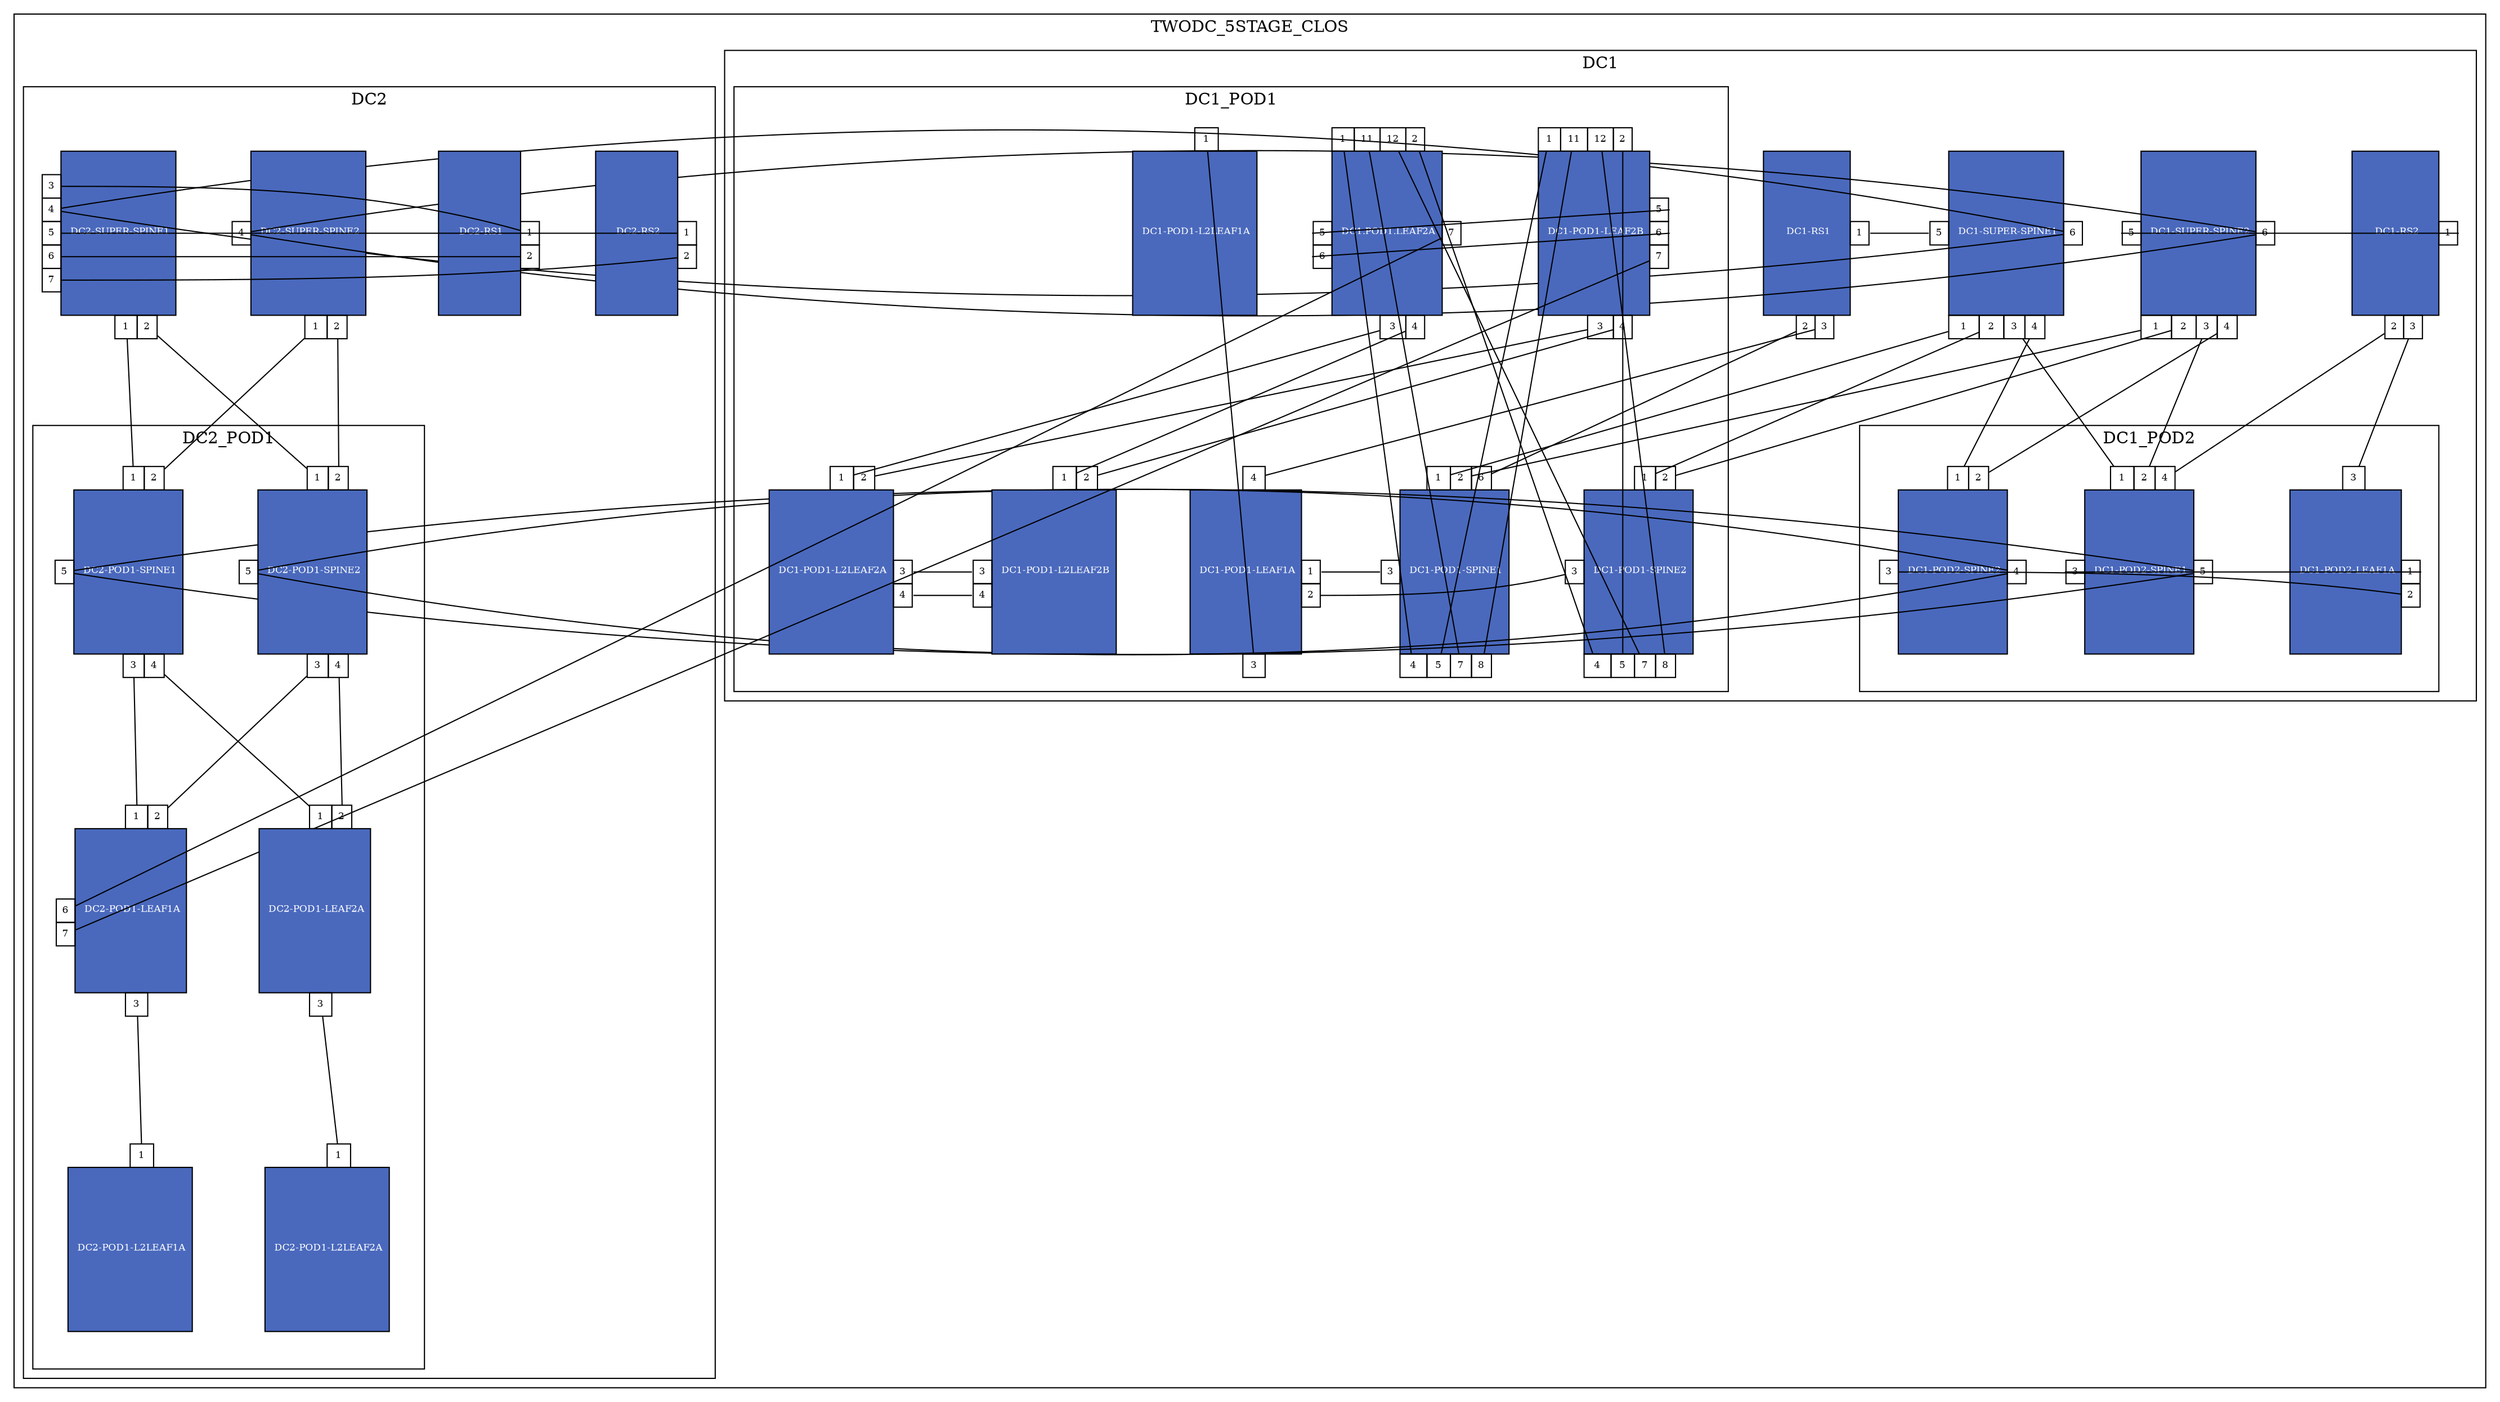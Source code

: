 graph parent {
	graph [splines=false]
	node [fontsize=" 8pt" shape=plaintext]
	edge [center=true concentrate=true fontname=arial fontsize=6 labelfloat=false minlen=2]
	rank=same
	ranksep=0.7
	subgraph cluster_child_TWODC_5STAGE_CLOS {
		label=TWODC_5STAGE_CLOS
		labelloc=t
		ranksep=0.7
		subgraph cluster_child_DC1 {
			label=DC1
			labelloc=t
			{
				rank=same
				"DC1-RS1" [label=<<TABLE BORDER="0" CELLBORDER="1" CELLSPACING="0" CELLPADDING="4"> <TR> <TD HEIGHT="20" WIDTH="14" BORDER="0" ></TD> <TD HEIGHT="20" WIDTH="14" BORDER="0" ></TD> <TD HEIGHT="20" WIDTH="14" BORDER="0" ></TD> <TD HEIGHT="20" WIDTH="14" BORDER="0" ></TD> <TD HEIGHT="20" WIDTH="14" BORDER="0" ></TD> <TD HEIGHT="20" WIDTH="14" BORDER="0" ></TD> <TD HEIGHT="20" WIDTH="14" BORDER="0" ></TD> </TR> <TR><TD HEIGHT="20" WIDTH="14"  BORDER="0" ></TD><TD BGCOLOR="#4a69bd" COLSPAN="5" ROWSPAN="7"> <FONT COLOR="#ffffff">DC1-RS1</FONT></TD><TD HEIGHT="20" WIDTH="14"  BORDER="0" > </TD></TR> <TR><TD HEIGHT="20" WIDTH="14" BORDER="0" ></TD> <TD HEIGHT="20" WIDTH="14" BORDER="0" ></TD></TR> <TR><TD HEIGHT="20" WIDTH="14" BORDER="0" ></TD> <TD HEIGHT="20" WIDTH="14" BORDER="0" ></TD></TR> <TR><TD HEIGHT="20" WIDTH="14" BORDER="0" ></TD> <TD HEIGHT="20" WIDTH="14" PORT="1">1</TD></TR> <TR><TD HEIGHT="20" WIDTH="14" BORDER="0" ></TD> <TD HEIGHT="20" WIDTH="14" BORDER="0" ></TD></TR> <TR><TD HEIGHT="20" WIDTH="14" BORDER="0" ></TD> <TD HEIGHT="20" WIDTH="14" BORDER="0" ></TD></TR> <TR><TD HEIGHT="20" WIDTH="14"  BORDER="0"></TD><TD HEIGHT="20" WIDTH="14" BORDER="0"></TD></TR> <TR> <TD HEIGHT="20" WIDTH="14" BORDER="0" ></TD> <TD HEIGHT="20" WIDTH="14" BORDER="0" ></TD> <TD HEIGHT="20" WIDTH="14" BORDER="0" ></TD> <TD HEIGHT="20" WIDTH="14" PORT="2">2</TD> <TD HEIGHT="20" WIDTH="14" PORT="3">3</TD> <TD HEIGHT="20" WIDTH="14" BORDER="0" ></TD> <TD HEIGHT="20" WIDTH="14" BORDER="0" ></TD> </TR> </TABLE>>]
				"DC1-RS2" [label=<<TABLE BORDER="0" CELLBORDER="1" CELLSPACING="0" CELLPADDING="4"> <TR> <TD HEIGHT="20" WIDTH="14" BORDER="0" ></TD> <TD HEIGHT="20" WIDTH="14" BORDER="0" ></TD> <TD HEIGHT="20" WIDTH="14" BORDER="0" ></TD> <TD HEIGHT="20" WIDTH="14" BORDER="0" ></TD> <TD HEIGHT="20" WIDTH="14" BORDER="0" ></TD> <TD HEIGHT="20" WIDTH="14" BORDER="0" ></TD> <TD HEIGHT="20" WIDTH="14" BORDER="0" ></TD> </TR> <TR><TD HEIGHT="20" WIDTH="14"  BORDER="0" ></TD><TD BGCOLOR="#4a69bd" COLSPAN="5" ROWSPAN="7"> <FONT COLOR="#ffffff">DC1-RS2</FONT></TD><TD HEIGHT="20" WIDTH="14"  BORDER="0" > </TD></TR> <TR><TD HEIGHT="20" WIDTH="14" BORDER="0" ></TD> <TD HEIGHT="20" WIDTH="14" BORDER="0" ></TD></TR> <TR><TD HEIGHT="20" WIDTH="14" BORDER="0" ></TD> <TD HEIGHT="20" WIDTH="14" BORDER="0" ></TD></TR> <TR><TD HEIGHT="20" WIDTH="14" BORDER="0" ></TD> <TD HEIGHT="20" WIDTH="14" PORT="1">1</TD></TR> <TR><TD HEIGHT="20" WIDTH="14" BORDER="0" ></TD> <TD HEIGHT="20" WIDTH="14" BORDER="0" ></TD></TR> <TR><TD HEIGHT="20" WIDTH="14" BORDER="0" ></TD> <TD HEIGHT="20" WIDTH="14" BORDER="0" ></TD></TR> <TR><TD HEIGHT="20" WIDTH="14"  BORDER="0"></TD><TD HEIGHT="20" WIDTH="14" BORDER="0"></TD></TR> <TR> <TD HEIGHT="20" WIDTH="14" BORDER="0" ></TD> <TD HEIGHT="20" WIDTH="14" BORDER="0" ></TD> <TD HEIGHT="20" WIDTH="14" BORDER="0" ></TD> <TD HEIGHT="20" WIDTH="14" PORT="2">2</TD> <TD HEIGHT="20" WIDTH="14" PORT="3">3</TD> <TD HEIGHT="20" WIDTH="14" BORDER="0" ></TD> <TD HEIGHT="20" WIDTH="14" BORDER="0" ></TD> </TR> </TABLE>>]
				"DC1-SUPER-SPINE1" [label=<<TABLE BORDER="0" CELLBORDER="1" CELLSPACING="0" CELLPADDING="4"> <TR> <TD HEIGHT="20" WIDTH="14" BORDER="0" ></TD> <TD HEIGHT="20" WIDTH="14" BORDER="0" ></TD> <TD HEIGHT="20" WIDTH="14" BORDER="0" ></TD> <TD HEIGHT="20" WIDTH="14" BORDER="0" ></TD> <TD HEIGHT="20" WIDTH="14" BORDER="0" ></TD> <TD HEIGHT="20" WIDTH="14" BORDER="0" ></TD> <TD HEIGHT="20" WIDTH="14" BORDER="0" ></TD> </TR> <TR><TD HEIGHT="20" WIDTH="14"  BORDER="0" ></TD><TD BGCOLOR="#4a69bd" COLSPAN="5" ROWSPAN="7"> <FONT COLOR="#ffffff">DC1-SUPER-SPINE1</FONT></TD><TD HEIGHT="20" WIDTH="14"  BORDER="0" > </TD></TR> <TR><TD HEIGHT="20" WIDTH="14" BORDER="0" ></TD> <TD HEIGHT="20" WIDTH="14" BORDER="0" ></TD></TR> <TR><TD HEIGHT="20" WIDTH="14" BORDER="0" ></TD> <TD HEIGHT="20" WIDTH="14" BORDER="0" ></TD></TR> <TR><TD HEIGHT="20" WIDTH="14" PORT="5">5</TD> <TD HEIGHT="20" WIDTH="14" PORT="6">6</TD></TR> <TR><TD HEIGHT="20" WIDTH="14" BORDER="0" ></TD> <TD HEIGHT="20" WIDTH="14" BORDER="0" ></TD></TR> <TR><TD HEIGHT="20" WIDTH="14" BORDER="0" ></TD> <TD HEIGHT="20" WIDTH="14" BORDER="0" ></TD></TR> <TR><TD HEIGHT="20" WIDTH="14"  BORDER="0"></TD><TD HEIGHT="20" WIDTH="14" BORDER="0"></TD></TR> <TR> <TD HEIGHT="20" WIDTH="14" BORDER="0" ></TD> <TD HEIGHT="20" WIDTH="14" PORT="1">1</TD> <TD HEIGHT="20" WIDTH="14" PORT="2">2</TD> <TD HEIGHT="20" WIDTH="14" PORT="3">3</TD> <TD HEIGHT="20" WIDTH="14" PORT="4">4</TD> <TD HEIGHT="20" WIDTH="14" BORDER="0" ></TD> <TD HEIGHT="20" WIDTH="14" BORDER="0" ></TD> </TR> </TABLE>>]
				"DC1-SUPER-SPINE2" [label=<<TABLE BORDER="0" CELLBORDER="1" CELLSPACING="0" CELLPADDING="4"> <TR> <TD HEIGHT="20" WIDTH="14" BORDER="0" ></TD> <TD HEIGHT="20" WIDTH="14" BORDER="0" ></TD> <TD HEIGHT="20" WIDTH="14" BORDER="0" ></TD> <TD HEIGHT="20" WIDTH="14" BORDER="0" ></TD> <TD HEIGHT="20" WIDTH="14" BORDER="0" ></TD> <TD HEIGHT="20" WIDTH="14" BORDER="0" ></TD> <TD HEIGHT="20" WIDTH="14" BORDER="0" ></TD> </TR> <TR><TD HEIGHT="20" WIDTH="14"  BORDER="0" ></TD><TD BGCOLOR="#4a69bd" COLSPAN="5" ROWSPAN="7"> <FONT COLOR="#ffffff">DC1-SUPER-SPINE2</FONT></TD><TD HEIGHT="20" WIDTH="14"  BORDER="0" > </TD></TR> <TR><TD HEIGHT="20" WIDTH="14" BORDER="0" ></TD> <TD HEIGHT="20" WIDTH="14" BORDER="0" ></TD></TR> <TR><TD HEIGHT="20" WIDTH="14" BORDER="0" ></TD> <TD HEIGHT="20" WIDTH="14" BORDER="0" ></TD></TR> <TR><TD HEIGHT="20" WIDTH="14" PORT="5">5</TD> <TD HEIGHT="20" WIDTH="14" PORT="6">6</TD></TR> <TR><TD HEIGHT="20" WIDTH="14" BORDER="0" ></TD> <TD HEIGHT="20" WIDTH="14" BORDER="0" ></TD></TR> <TR><TD HEIGHT="20" WIDTH="14" BORDER="0" ></TD> <TD HEIGHT="20" WIDTH="14" BORDER="0" ></TD></TR> <TR><TD HEIGHT="20" WIDTH="14"  BORDER="0"></TD><TD HEIGHT="20" WIDTH="14" BORDER="0"></TD></TR> <TR> <TD HEIGHT="20" WIDTH="14" BORDER="0" ></TD> <TD HEIGHT="20" WIDTH="14" PORT="1">1</TD> <TD HEIGHT="20" WIDTH="14" PORT="2">2</TD> <TD HEIGHT="20" WIDTH="14" PORT="3">3</TD> <TD HEIGHT="20" WIDTH="14" PORT="4">4</TD> <TD HEIGHT="20" WIDTH="14" BORDER="0" ></TD> <TD HEIGHT="20" WIDTH="14" BORDER="0" ></TD> </TR> </TABLE>>]
			}
			ranksep=0.7
			subgraph cluster_child_DC1_POD2 {
				label=DC1_POD2
				labelloc=t
				{
					rank=same
					"DC1-POD2-LEAF1A" [label=<<TABLE BORDER="0" CELLBORDER="1" CELLSPACING="0" CELLPADDING="4"> <TR> <TD HEIGHT="20" WIDTH="14" BORDER="0" ></TD> <TD HEIGHT="20" WIDTH="14" BORDER="0" ></TD> <TD HEIGHT="20" WIDTH="14" BORDER="0" ></TD> <TD HEIGHT="20" WIDTH="14" PORT="3">3</TD> <TD HEIGHT="20" WIDTH="14" BORDER="0" ></TD> <TD HEIGHT="20" WIDTH="14" BORDER="0" ></TD> <TD HEIGHT="20" WIDTH="14" BORDER="0" ></TD> </TR> <TR><TD HEIGHT="20" WIDTH="14"  BORDER="0" ></TD><TD BGCOLOR="#4a69bd" COLSPAN="5" ROWSPAN="7"> <FONT COLOR="#ffffff">DC1-POD2-LEAF1A</FONT></TD><TD HEIGHT="20" WIDTH="14"  BORDER="0" > </TD></TR> <TR><TD HEIGHT="20" WIDTH="14" BORDER="0" ></TD> <TD HEIGHT="20" WIDTH="14" BORDER="0" ></TD></TR> <TR><TD HEIGHT="20" WIDTH="14" BORDER="0" ></TD> <TD HEIGHT="20" WIDTH="14" BORDER="0" ></TD></TR> <TR><TD HEIGHT="20" WIDTH="14" BORDER="0" ></TD> <TD HEIGHT="20" WIDTH="14" PORT="1">1</TD></TR> <TR><TD HEIGHT="20" WIDTH="14" BORDER="0" ></TD> <TD HEIGHT="20" WIDTH="14" PORT="2">2</TD></TR> <TR><TD HEIGHT="20" WIDTH="14" BORDER="0" ></TD> <TD HEIGHT="20" WIDTH="14" BORDER="0" ></TD></TR> <TR><TD HEIGHT="20" WIDTH="14"  BORDER="0"></TD><TD HEIGHT="20" WIDTH="14" BORDER="0"></TD></TR> <TR> <TD HEIGHT="20" WIDTH="14" BORDER="0" ></TD> <TD HEIGHT="20" WIDTH="14" BORDER="0" ></TD> <TD HEIGHT="20" WIDTH="14" BORDER="0" ></TD> <TD HEIGHT="20" WIDTH="14" BORDER="0" ></TD> <TD HEIGHT="20" WIDTH="14" BORDER="0" ></TD> <TD HEIGHT="20" WIDTH="14" BORDER="0" ></TD> <TD HEIGHT="20" WIDTH="14" BORDER="0" ></TD> </TR> </TABLE>>]
					"DC1-POD2-SPINE1" [label=<<TABLE BORDER="0" CELLBORDER="1" CELLSPACING="0" CELLPADDING="4"> <TR> <TD HEIGHT="20" WIDTH="14" BORDER="0" ></TD> <TD HEIGHT="20" WIDTH="14" BORDER="0" ></TD> <TD HEIGHT="20" WIDTH="14" PORT="1">1</TD> <TD HEIGHT="20" WIDTH="14" PORT="2">2</TD> <TD HEIGHT="20" WIDTH="14" PORT="4">4</TD> <TD HEIGHT="20" WIDTH="14" BORDER="0" ></TD> <TD HEIGHT="20" WIDTH="14" BORDER="0" ></TD> </TR> <TR><TD HEIGHT="20" WIDTH="14"  BORDER="0" ></TD><TD BGCOLOR="#4a69bd" COLSPAN="5" ROWSPAN="7"> <FONT COLOR="#ffffff">DC1-POD2-SPINE1</FONT></TD><TD HEIGHT="20" WIDTH="14"  BORDER="0" > </TD></TR> <TR><TD HEIGHT="20" WIDTH="14" BORDER="0" ></TD> <TD HEIGHT="20" WIDTH="14" BORDER="0" ></TD></TR> <TR><TD HEIGHT="20" WIDTH="14" BORDER="0" ></TD> <TD HEIGHT="20" WIDTH="14" BORDER="0" ></TD></TR> <TR><TD HEIGHT="20" WIDTH="14" PORT="3">3</TD> <TD HEIGHT="20" WIDTH="14" PORT="5">5</TD></TR> <TR><TD HEIGHT="20" WIDTH="14" BORDER="0" ></TD> <TD HEIGHT="20" WIDTH="14" BORDER="0" ></TD></TR> <TR><TD HEIGHT="20" WIDTH="14" BORDER="0" ></TD> <TD HEIGHT="20" WIDTH="14" BORDER="0" ></TD></TR> <TR><TD HEIGHT="20" WIDTH="14"  BORDER="0"></TD><TD HEIGHT="20" WIDTH="14" BORDER="0"></TD></TR> <TR> <TD HEIGHT="20" WIDTH="14" BORDER="0" ></TD> <TD HEIGHT="20" WIDTH="14" BORDER="0" ></TD> <TD HEIGHT="20" WIDTH="14" BORDER="0" ></TD> <TD HEIGHT="20" WIDTH="14" BORDER="0" ></TD> <TD HEIGHT="20" WIDTH="14" BORDER="0" ></TD> <TD HEIGHT="20" WIDTH="14" BORDER="0" ></TD> <TD HEIGHT="20" WIDTH="14" BORDER="0" ></TD> </TR> </TABLE>>]
					"DC1-POD2-SPINE2" [label=<<TABLE BORDER="0" CELLBORDER="1" CELLSPACING="0" CELLPADDING="4"> <TR> <TD HEIGHT="20" WIDTH="14" BORDER="0" ></TD> <TD HEIGHT="20" WIDTH="14" BORDER="0" ></TD> <TD HEIGHT="20" WIDTH="14" BORDER="0" ></TD> <TD HEIGHT="20" WIDTH="14" PORT="1">1</TD> <TD HEIGHT="20" WIDTH="14" PORT="2">2</TD> <TD HEIGHT="20" WIDTH="14" BORDER="0" ></TD> <TD HEIGHT="20" WIDTH="14" BORDER="0" ></TD> </TR> <TR><TD HEIGHT="20" WIDTH="14"  BORDER="0" ></TD><TD BGCOLOR="#4a69bd" COLSPAN="5" ROWSPAN="7"> <FONT COLOR="#ffffff">DC1-POD2-SPINE2</FONT></TD><TD HEIGHT="20" WIDTH="14"  BORDER="0" > </TD></TR> <TR><TD HEIGHT="20" WIDTH="14" BORDER="0" ></TD> <TD HEIGHT="20" WIDTH="14" BORDER="0" ></TD></TR> <TR><TD HEIGHT="20" WIDTH="14" BORDER="0" ></TD> <TD HEIGHT="20" WIDTH="14" BORDER="0" ></TD></TR> <TR><TD HEIGHT="20" WIDTH="14" PORT="3">3</TD> <TD HEIGHT="20" WIDTH="14" PORT="4">4</TD></TR> <TR><TD HEIGHT="20" WIDTH="14" BORDER="0" ></TD> <TD HEIGHT="20" WIDTH="14" BORDER="0" ></TD></TR> <TR><TD HEIGHT="20" WIDTH="14" BORDER="0" ></TD> <TD HEIGHT="20" WIDTH="14" BORDER="0" ></TD></TR> <TR><TD HEIGHT="20" WIDTH="14"  BORDER="0"></TD><TD HEIGHT="20" WIDTH="14" BORDER="0"></TD></TR> <TR> <TD HEIGHT="20" WIDTH="14" BORDER="0" ></TD> <TD HEIGHT="20" WIDTH="14" BORDER="0" ></TD> <TD HEIGHT="20" WIDTH="14" BORDER="0" ></TD> <TD HEIGHT="20" WIDTH="14" BORDER="0" ></TD> <TD HEIGHT="20" WIDTH="14" BORDER="0" ></TD> <TD HEIGHT="20" WIDTH="14" BORDER="0" ></TD> <TD HEIGHT="20" WIDTH="14" BORDER="0" ></TD> </TR> </TABLE>>]
				}
			}
			ranksep=0.7
			subgraph cluster_child_DC1_POD1 {
				label=DC1_POD1
				labelloc=t
				{
					rank=same
					"DC1-POD1-LEAF1A" [label=<<TABLE BORDER="0" CELLBORDER="1" CELLSPACING="0" CELLPADDING="4"> <TR> <TD HEIGHT="20" WIDTH="14" BORDER="0" ></TD> <TD HEIGHT="20" WIDTH="14" BORDER="0" ></TD> <TD HEIGHT="20" WIDTH="14" BORDER="0" ></TD> <TD HEIGHT="20" WIDTH="14" PORT="4">4</TD> <TD HEIGHT="20" WIDTH="14" BORDER="0" ></TD> <TD HEIGHT="20" WIDTH="14" BORDER="0" ></TD> <TD HEIGHT="20" WIDTH="14" BORDER="0" ></TD> </TR> <TR><TD HEIGHT="20" WIDTH="14"  BORDER="0" ></TD><TD BGCOLOR="#4a69bd" COLSPAN="5" ROWSPAN="7"> <FONT COLOR="#ffffff">DC1-POD1-LEAF1A</FONT></TD><TD HEIGHT="20" WIDTH="14"  BORDER="0" > </TD></TR> <TR><TD HEIGHT="20" WIDTH="14" BORDER="0" ></TD> <TD HEIGHT="20" WIDTH="14" BORDER="0" ></TD></TR> <TR><TD HEIGHT="20" WIDTH="14" BORDER="0" ></TD> <TD HEIGHT="20" WIDTH="14" BORDER="0" ></TD></TR> <TR><TD HEIGHT="20" WIDTH="14" BORDER="0" ></TD> <TD HEIGHT="20" WIDTH="14" PORT="1">1</TD></TR> <TR><TD HEIGHT="20" WIDTH="14" BORDER="0" ></TD> <TD HEIGHT="20" WIDTH="14" PORT="2">2</TD></TR> <TR><TD HEIGHT="20" WIDTH="14" BORDER="0" ></TD> <TD HEIGHT="20" WIDTH="14" BORDER="0" ></TD></TR> <TR><TD HEIGHT="20" WIDTH="14"  BORDER="0"></TD><TD HEIGHT="20" WIDTH="14" BORDER="0"></TD></TR> <TR> <TD HEIGHT="20" WIDTH="14" BORDER="0" ></TD> <TD HEIGHT="20" WIDTH="14" BORDER="0" ></TD> <TD HEIGHT="20" WIDTH="14" BORDER="0" ></TD> <TD HEIGHT="20" WIDTH="14" PORT="3">3</TD> <TD HEIGHT="20" WIDTH="14" BORDER="0" ></TD> <TD HEIGHT="20" WIDTH="14" BORDER="0" ></TD> <TD HEIGHT="20" WIDTH="14" BORDER="0" ></TD> </TR> </TABLE>>]
					"DC1-POD1-SPINE1" [label=<<TABLE BORDER="0" CELLBORDER="1" CELLSPACING="0" CELLPADDING="4"> <TR> <TD HEIGHT="20" WIDTH="14" BORDER="0" ></TD> <TD HEIGHT="20" WIDTH="14" BORDER="0" ></TD> <TD HEIGHT="20" WIDTH="14" PORT="1">1</TD> <TD HEIGHT="20" WIDTH="14" PORT="2">2</TD> <TD HEIGHT="20" WIDTH="14" PORT="6">6</TD> <TD HEIGHT="20" WIDTH="14" BORDER="0" ></TD> <TD HEIGHT="20" WIDTH="14" BORDER="0" ></TD> </TR> <TR><TD HEIGHT="20" WIDTH="14"  BORDER="0" ></TD><TD BGCOLOR="#4a69bd" COLSPAN="5" ROWSPAN="7"> <FONT COLOR="#ffffff">DC1-POD1-SPINE1</FONT></TD><TD HEIGHT="20" WIDTH="14"  BORDER="0" > </TD></TR> <TR><TD HEIGHT="20" WIDTH="14" BORDER="0" ></TD> <TD HEIGHT="20" WIDTH="14" BORDER="0" ></TD></TR> <TR><TD HEIGHT="20" WIDTH="14" BORDER="0" ></TD> <TD HEIGHT="20" WIDTH="14" BORDER="0" ></TD></TR> <TR><TD HEIGHT="20" WIDTH="14" PORT="3">3</TD> <TD HEIGHT="20" WIDTH="14" BORDER="0" ></TD></TR> <TR><TD HEIGHT="20" WIDTH="14" BORDER="0" ></TD> <TD HEIGHT="20" WIDTH="14" BORDER="0" ></TD></TR> <TR><TD HEIGHT="20" WIDTH="14" BORDER="0" ></TD> <TD HEIGHT="20" WIDTH="14" BORDER="0" ></TD></TR> <TR><TD HEIGHT="20" WIDTH="14"  BORDER="0"></TD><TD HEIGHT="20" WIDTH="14" BORDER="0"></TD></TR> <TR> <TD HEIGHT="20" WIDTH="14" BORDER="0" ></TD> <TD HEIGHT="20" WIDTH="14" PORT="4">4</TD> <TD HEIGHT="20" WIDTH="14" PORT="5">5</TD> <TD HEIGHT="20" WIDTH="14" PORT="7">7</TD> <TD HEIGHT="20" WIDTH="14" PORT="8">8</TD> <TD HEIGHT="20" WIDTH="14" BORDER="0" ></TD> <TD HEIGHT="20" WIDTH="14" BORDER="0" ></TD> </TR> </TABLE>>]
					"DC1-POD1-SPINE2" [label=<<TABLE BORDER="0" CELLBORDER="1" CELLSPACING="0" CELLPADDING="4"> <TR> <TD HEIGHT="20" WIDTH="14" BORDER="0" ></TD> <TD HEIGHT="20" WIDTH="14" BORDER="0" ></TD> <TD HEIGHT="20" WIDTH="14" BORDER="0" ></TD> <TD HEIGHT="20" WIDTH="14" PORT="1">1</TD> <TD HEIGHT="20" WIDTH="14" PORT="2">2</TD> <TD HEIGHT="20" WIDTH="14" BORDER="0" ></TD> <TD HEIGHT="20" WIDTH="14" BORDER="0" ></TD> </TR> <TR><TD HEIGHT="20" WIDTH="14"  BORDER="0" ></TD><TD BGCOLOR="#4a69bd" COLSPAN="5" ROWSPAN="7"> <FONT COLOR="#ffffff">DC1-POD1-SPINE2</FONT></TD><TD HEIGHT="20" WIDTH="14"  BORDER="0" > </TD></TR> <TR><TD HEIGHT="20" WIDTH="14" BORDER="0" ></TD> <TD HEIGHT="20" WIDTH="14" BORDER="0" ></TD></TR> <TR><TD HEIGHT="20" WIDTH="14" BORDER="0" ></TD> <TD HEIGHT="20" WIDTH="14" BORDER="0" ></TD></TR> <TR><TD HEIGHT="20" WIDTH="14" PORT="3">3</TD> <TD HEIGHT="20" WIDTH="14" BORDER="0" ></TD></TR> <TR><TD HEIGHT="20" WIDTH="14" BORDER="0" ></TD> <TD HEIGHT="20" WIDTH="14" BORDER="0" ></TD></TR> <TR><TD HEIGHT="20" WIDTH="14" BORDER="0" ></TD> <TD HEIGHT="20" WIDTH="14" BORDER="0" ></TD></TR> <TR><TD HEIGHT="20" WIDTH="14"  BORDER="0"></TD><TD HEIGHT="20" WIDTH="14" BORDER="0"></TD></TR> <TR> <TD HEIGHT="20" WIDTH="14" BORDER="0" ></TD> <TD HEIGHT="20" WIDTH="14" PORT="4">4</TD> <TD HEIGHT="20" WIDTH="14" PORT="5">5</TD> <TD HEIGHT="20" WIDTH="14" PORT="7">7</TD> <TD HEIGHT="20" WIDTH="14" PORT="8">8</TD> <TD HEIGHT="20" WIDTH="14" BORDER="0" ></TD> <TD HEIGHT="20" WIDTH="14" BORDER="0" ></TD> </TR> </TABLE>>]
				}
				{
					rank=same
					"DC1-POD1-L2LEAF1A" [label=<<TABLE BORDER="0" CELLBORDER="1" CELLSPACING="0" CELLPADDING="4"> <TR> <TD HEIGHT="20" WIDTH="14" BORDER="0" ></TD> <TD HEIGHT="20" WIDTH="14" BORDER="0" ></TD> <TD HEIGHT="20" WIDTH="14" BORDER="0" ></TD> <TD HEIGHT="20" WIDTH="14" PORT="1">1</TD> <TD HEIGHT="20" WIDTH="14" BORDER="0" ></TD> <TD HEIGHT="20" WIDTH="14" BORDER="0" ></TD> <TD HEIGHT="20" WIDTH="14" BORDER="0" ></TD> </TR> <TR><TD HEIGHT="20" WIDTH="14" BORDER="0" ></TD><TD BGCOLOR="#4a69bd" COLSPAN="5" ROWSPAN="7"> <FONT COLOR="#ffffff">DC1-POD1-L2LEAF1A</FONT></TD><TD HEIGHT="20" WIDTH="14"  BORDER="0" ></TD></TR> <TR><TD HEIGHT="20" WIDTH="14" BORDER="0" ></TD><TD HEIGHT="20" WIDTH="14" BORDER="0" ></TD> </TR> <TR><TD HEIGHT="20" WIDTH="14" BORDER="0" ></TD><TD HEIGHT="20" WIDTH="14" BORDER="0" ></TD> </TR> <TR><TD HEIGHT="20" WIDTH="14" BORDER="0" ></TD><TD HEIGHT="20" WIDTH="14" BORDER="0" ></TD> </TR> <TR><TD HEIGHT="20" WIDTH="14" BORDER="0" ></TD><TD HEIGHT="20" WIDTH="14" BORDER="0" ></TD> </TR> <TR><TD HEIGHT="20" WIDTH="14" BORDER="0" ></TD><TD HEIGHT="20" WIDTH="14" BORDER="0" ></TD> </TR> <TR><TD HEIGHT="20" WIDTH="14" BORDER="0" ></TD><TD HEIGHT="20" WIDTH="14" BORDER="0" ></TD> </TR> <TR> <TD HEIGHT="20" WIDTH="14" BORDER="0" ></TD> <TD HEIGHT="20" WIDTH="14" BORDER="0" ></TD> <TD HEIGHT="20" WIDTH="14" BORDER="0" ></TD> <TD HEIGHT="20" WIDTH="14" BORDER="0" ></TD> <TD HEIGHT="20" WIDTH="14" BORDER="0" ></TD> <TD HEIGHT="20" WIDTH="14" BORDER="0" ></TD> <TD HEIGHT="20" WIDTH="14" BORDER="0" ></TD> </TR> </TABLE>>]
					"DC1-POD1-LEAF2B" [label=<<TABLE BORDER="0" CELLBORDER="1" CELLSPACING="0" CELLPADDING="4"> <TR> <TD HEIGHT="20" WIDTH="14" BORDER="0" ></TD> <TD HEIGHT="20" WIDTH="14" PORT="1">1</TD> <TD HEIGHT="20" WIDTH="14" PORT="11">11</TD> <TD HEIGHT="20" WIDTH="14" PORT="12">12</TD> <TD HEIGHT="20" WIDTH="14" PORT="2">2</TD> <TD HEIGHT="20" WIDTH="14" BORDER="0" ></TD> <TD HEIGHT="20" WIDTH="14" BORDER="0" ></TD> </TR> <TR><TD HEIGHT="20" WIDTH="14"  BORDER="0" ></TD><TD BGCOLOR="#4a69bd" COLSPAN="5" ROWSPAN="7"> <FONT COLOR="#ffffff">DC1-POD1-LEAF2B</FONT></TD><TD HEIGHT="20" WIDTH="14"  BORDER="0" > </TD></TR> <TR><TD HEIGHT="20" WIDTH="14" BORDER="0" ></TD> <TD HEIGHT="20" WIDTH="14" BORDER="0" ></TD></TR> <TR><TD HEIGHT="20" WIDTH="14" BORDER="0" ></TD> <TD HEIGHT="20" WIDTH="14" PORT="5">5</TD></TR> <TR><TD HEIGHT="20" WIDTH="14" BORDER="0" ></TD> <TD HEIGHT="20" WIDTH="14" PORT="6">6</TD></TR> <TR><TD HEIGHT="20" WIDTH="14" BORDER="0" ></TD> <TD HEIGHT="20" WIDTH="14" PORT="7">7</TD></TR> <TR><TD HEIGHT="20" WIDTH="14" BORDER="0" ></TD> <TD HEIGHT="20" WIDTH="14" BORDER="0" ></TD></TR> <TR><TD HEIGHT="20" WIDTH="14"  BORDER="0"></TD><TD HEIGHT="20" WIDTH="14" BORDER="0"></TD></TR> <TR> <TD HEIGHT="20" WIDTH="14" BORDER="0" ></TD> <TD HEIGHT="20" WIDTH="14" BORDER="0" ></TD> <TD HEIGHT="20" WIDTH="14" BORDER="0" ></TD> <TD HEIGHT="20" WIDTH="14" PORT="3">3</TD> <TD HEIGHT="20" WIDTH="14" PORT="4">4</TD> <TD HEIGHT="20" WIDTH="14" BORDER="0" ></TD> <TD HEIGHT="20" WIDTH="14" BORDER="0" ></TD> </TR> </TABLE>>]
					"DC1.POD1.LEAF2A" [label=<<TABLE BORDER="0" CELLBORDER="1" CELLSPACING="0" CELLPADDING="4"> <TR> <TD HEIGHT="20" WIDTH="14" BORDER="0" ></TD> <TD HEIGHT="20" WIDTH="14" PORT="1">1</TD> <TD HEIGHT="20" WIDTH="14" PORT="11">11</TD> <TD HEIGHT="20" WIDTH="14" PORT="12">12</TD> <TD HEIGHT="20" WIDTH="14" PORT="2">2</TD> <TD HEIGHT="20" WIDTH="14" BORDER="0" ></TD> <TD HEIGHT="20" WIDTH="14" BORDER="0" ></TD> </TR> <TR><TD HEIGHT="20" WIDTH="14"  BORDER="0" ></TD><TD BGCOLOR="#4a69bd" COLSPAN="5" ROWSPAN="7"> <FONT COLOR="#ffffff">DC1.POD1.LEAF2A</FONT></TD><TD HEIGHT="20" WIDTH="14"  BORDER="0" > </TD></TR> <TR><TD HEIGHT="20" WIDTH="14" BORDER="0" ></TD> <TD HEIGHT="20" WIDTH="14" BORDER="0" ></TD></TR> <TR><TD HEIGHT="20" WIDTH="14" BORDER="0" ></TD> <TD HEIGHT="20" WIDTH="14" BORDER="0" ></TD></TR> <TR><TD HEIGHT="20" WIDTH="14" PORT="5">5</TD> <TD HEIGHT="20" WIDTH="14" PORT="7">7</TD></TR> <TR><TD HEIGHT="20" WIDTH="14" PORT="6">6</TD> <TD HEIGHT="20" WIDTH="14" BORDER="0" ></TD></TR> <TR><TD HEIGHT="20" WIDTH="14" BORDER="0" ></TD> <TD HEIGHT="20" WIDTH="14" BORDER="0" ></TD></TR> <TR><TD HEIGHT="20" WIDTH="14"  BORDER="0"></TD><TD HEIGHT="20" WIDTH="14" BORDER="0"></TD></TR> <TR> <TD HEIGHT="20" WIDTH="14" BORDER="0" ></TD> <TD HEIGHT="20" WIDTH="14" BORDER="0" ></TD> <TD HEIGHT="20" WIDTH="14" BORDER="0" ></TD> <TD HEIGHT="20" WIDTH="14" PORT="3">3</TD> <TD HEIGHT="20" WIDTH="14" PORT="4">4</TD> <TD HEIGHT="20" WIDTH="14" BORDER="0" ></TD> <TD HEIGHT="20" WIDTH="14" BORDER="0" ></TD> </TR> </TABLE>>]
				}
				{
					rank=same
					"DC1-POD1-L2LEAF2A" [label=<<TABLE BORDER="0" CELLBORDER="1" CELLSPACING="0" CELLPADDING="4"> <TR> <TD HEIGHT="20" WIDTH="14" BORDER="0" ></TD> <TD HEIGHT="20" WIDTH="14" BORDER="0" ></TD> <TD HEIGHT="20" WIDTH="14" BORDER="0" ></TD> <TD HEIGHT="20" WIDTH="14" PORT="1">1</TD> <TD HEIGHT="20" WIDTH="14" PORT="2">2</TD> <TD HEIGHT="20" WIDTH="14" BORDER="0" ></TD> <TD HEIGHT="20" WIDTH="14" BORDER="0" ></TD> </TR> <TR><TD HEIGHT="20" WIDTH="14"  BORDER="0" ></TD><TD BGCOLOR="#4a69bd" COLSPAN="5" ROWSPAN="7"> <FONT COLOR="#ffffff">DC1-POD1-L2LEAF2A</FONT></TD><TD HEIGHT="20" WIDTH="14"  BORDER="0" > </TD></TR> <TR><TD HEIGHT="20" WIDTH="14" BORDER="0" ></TD> <TD HEIGHT="20" WIDTH="14" BORDER="0" ></TD></TR> <TR><TD HEIGHT="20" WIDTH="14" BORDER="0" ></TD> <TD HEIGHT="20" WIDTH="14" BORDER="0" ></TD></TR> <TR><TD HEIGHT="20" WIDTH="14" BORDER="0" ></TD> <TD HEIGHT="20" WIDTH="14" PORT="3">3</TD></TR> <TR><TD HEIGHT="20" WIDTH="14" BORDER="0" ></TD> <TD HEIGHT="20" WIDTH="14" PORT="4">4</TD></TR> <TR><TD HEIGHT="20" WIDTH="14" BORDER="0" ></TD> <TD HEIGHT="20" WIDTH="14" BORDER="0" ></TD></TR> <TR><TD HEIGHT="20" WIDTH="14"  BORDER="0"></TD><TD HEIGHT="20" WIDTH="14" BORDER="0"></TD></TR> <TR> <TD HEIGHT="20" WIDTH="14" BORDER="0" ></TD> <TD HEIGHT="20" WIDTH="14" BORDER="0" ></TD> <TD HEIGHT="20" WIDTH="14" BORDER="0" ></TD> <TD HEIGHT="20" WIDTH="14" BORDER="0" ></TD> <TD HEIGHT="20" WIDTH="14" BORDER="0" ></TD> <TD HEIGHT="20" WIDTH="14" BORDER="0" ></TD> <TD HEIGHT="20" WIDTH="14" BORDER="0" ></TD> </TR> </TABLE>>]
					"DC1-POD1-L2LEAF2B" [label=<<TABLE BORDER="0" CELLBORDER="1" CELLSPACING="0" CELLPADDING="4"> <TR> <TD HEIGHT="20" WIDTH="14" BORDER="0" ></TD> <TD HEIGHT="20" WIDTH="14" BORDER="0" ></TD> <TD HEIGHT="20" WIDTH="14" BORDER="0" ></TD> <TD HEIGHT="20" WIDTH="14" PORT="1">1</TD> <TD HEIGHT="20" WIDTH="14" PORT="2">2</TD> <TD HEIGHT="20" WIDTH="14" BORDER="0" ></TD> <TD HEIGHT="20" WIDTH="14" BORDER="0" ></TD> </TR> <TR><TD HEIGHT="20" WIDTH="14"  BORDER="0" ></TD><TD BGCOLOR="#4a69bd" COLSPAN="5" ROWSPAN="7"> <FONT COLOR="#ffffff">DC1-POD1-L2LEAF2B</FONT></TD><TD HEIGHT="20" WIDTH="14"  BORDER="0" > </TD></TR> <TR><TD HEIGHT="20" WIDTH="14" BORDER="0" ></TD> <TD HEIGHT="20" WIDTH="14" BORDER="0" ></TD></TR> <TR><TD HEIGHT="20" WIDTH="14" BORDER="0" ></TD> <TD HEIGHT="20" WIDTH="14" BORDER="0" ></TD></TR> <TR><TD HEIGHT="20" WIDTH="14" PORT="3">3</TD> <TD HEIGHT="20" WIDTH="14" BORDER="0" ></TD></TR> <TR><TD HEIGHT="20" WIDTH="14" PORT="4">4</TD> <TD HEIGHT="20" WIDTH="14" BORDER="0" ></TD></TR> <TR><TD HEIGHT="20" WIDTH="14" BORDER="0" ></TD> <TD HEIGHT="20" WIDTH="14" BORDER="0" ></TD></TR> <TR><TD HEIGHT="20" WIDTH="14"  BORDER="0"></TD><TD HEIGHT="20" WIDTH="14" BORDER="0"></TD></TR> <TR> <TD HEIGHT="20" WIDTH="14" BORDER="0" ></TD> <TD HEIGHT="20" WIDTH="14" BORDER="0" ></TD> <TD HEIGHT="20" WIDTH="14" BORDER="0" ></TD> <TD HEIGHT="20" WIDTH="14" BORDER="0" ></TD> <TD HEIGHT="20" WIDTH="14" BORDER="0" ></TD> <TD HEIGHT="20" WIDTH="14" BORDER="0" ></TD> <TD HEIGHT="20" WIDTH="14" BORDER="0" ></TD> </TR> </TABLE>>]
				}
			}
		}
		ranksep=0.7
		subgraph cluster_child_DC2 {
			label=DC2
			labelloc=t
			{
				rank=same
				"DC2-RS1" [label=<<TABLE BORDER="0" CELLBORDER="1" CELLSPACING="0" CELLPADDING="4"> <TR> <TD HEIGHT="20" WIDTH="14" BORDER="0" ></TD> <TD HEIGHT="20" WIDTH="14" BORDER="0" ></TD> <TD HEIGHT="20" WIDTH="14" BORDER="0" ></TD> <TD HEIGHT="20" WIDTH="14" BORDER="0" ></TD> <TD HEIGHT="20" WIDTH="14" BORDER="0" ></TD> <TD HEIGHT="20" WIDTH="14" BORDER="0" ></TD> <TD HEIGHT="20" WIDTH="14" BORDER="0" ></TD> </TR> <TR><TD HEIGHT="20" WIDTH="14"  BORDER="0" ></TD><TD BGCOLOR="#4a69bd" COLSPAN="5" ROWSPAN="7"> <FONT COLOR="#ffffff">DC2-RS1</FONT></TD><TD HEIGHT="20" WIDTH="14"  BORDER="0" > </TD></TR> <TR><TD HEIGHT="20" WIDTH="14" BORDER="0" ></TD> <TD HEIGHT="20" WIDTH="14" BORDER="0" ></TD></TR> <TR><TD HEIGHT="20" WIDTH="14" BORDER="0" ></TD> <TD HEIGHT="20" WIDTH="14" BORDER="0" ></TD></TR> <TR><TD HEIGHT="20" WIDTH="14" BORDER="0" ></TD> <TD HEIGHT="20" WIDTH="14" PORT="1">1</TD></TR> <TR><TD HEIGHT="20" WIDTH="14" BORDER="0" ></TD> <TD HEIGHT="20" WIDTH="14" PORT="2">2</TD></TR> <TR><TD HEIGHT="20" WIDTH="14" BORDER="0" ></TD> <TD HEIGHT="20" WIDTH="14" BORDER="0" ></TD></TR> <TR><TD HEIGHT="20" WIDTH="14"  BORDER="0"></TD><TD HEIGHT="20" WIDTH="14" BORDER="0"></TD></TR> <TR> <TD HEIGHT="20" WIDTH="14" BORDER="0" ></TD> <TD HEIGHT="20" WIDTH="14" BORDER="0" ></TD> <TD HEIGHT="20" WIDTH="14" BORDER="0" ></TD> <TD HEIGHT="20" WIDTH="14" BORDER="0" ></TD> <TD HEIGHT="20" WIDTH="14" BORDER="0" ></TD> <TD HEIGHT="20" WIDTH="14" BORDER="0" ></TD> <TD HEIGHT="20" WIDTH="14" BORDER="0" ></TD> </TR> </TABLE>>]
				"DC2-RS2" [label=<<TABLE BORDER="0" CELLBORDER="1" CELLSPACING="0" CELLPADDING="4"> <TR> <TD HEIGHT="20" WIDTH="14" BORDER="0" ></TD> <TD HEIGHT="20" WIDTH="14" BORDER="0" ></TD> <TD HEIGHT="20" WIDTH="14" BORDER="0" ></TD> <TD HEIGHT="20" WIDTH="14" BORDER="0" ></TD> <TD HEIGHT="20" WIDTH="14" BORDER="0" ></TD> <TD HEIGHT="20" WIDTH="14" BORDER="0" ></TD> <TD HEIGHT="20" WIDTH="14" BORDER="0" ></TD> </TR> <TR><TD HEIGHT="20" WIDTH="14"  BORDER="0" ></TD><TD BGCOLOR="#4a69bd" COLSPAN="5" ROWSPAN="7"> <FONT COLOR="#ffffff">DC2-RS2</FONT></TD><TD HEIGHT="20" WIDTH="14"  BORDER="0" > </TD></TR> <TR><TD HEIGHT="20" WIDTH="14" BORDER="0" ></TD> <TD HEIGHT="20" WIDTH="14" BORDER="0" ></TD></TR> <TR><TD HEIGHT="20" WIDTH="14" BORDER="0" ></TD> <TD HEIGHT="20" WIDTH="14" BORDER="0" ></TD></TR> <TR><TD HEIGHT="20" WIDTH="14" BORDER="0" ></TD> <TD HEIGHT="20" WIDTH="14" PORT="1">1</TD></TR> <TR><TD HEIGHT="20" WIDTH="14" BORDER="0" ></TD> <TD HEIGHT="20" WIDTH="14" PORT="2">2</TD></TR> <TR><TD HEIGHT="20" WIDTH="14" BORDER="0" ></TD> <TD HEIGHT="20" WIDTH="14" BORDER="0" ></TD></TR> <TR><TD HEIGHT="20" WIDTH="14"  BORDER="0"></TD><TD HEIGHT="20" WIDTH="14" BORDER="0"></TD></TR> <TR> <TD HEIGHT="20" WIDTH="14" BORDER="0" ></TD> <TD HEIGHT="20" WIDTH="14" BORDER="0" ></TD> <TD HEIGHT="20" WIDTH="14" BORDER="0" ></TD> <TD HEIGHT="20" WIDTH="14" BORDER="0" ></TD> <TD HEIGHT="20" WIDTH="14" BORDER="0" ></TD> <TD HEIGHT="20" WIDTH="14" BORDER="0" ></TD> <TD HEIGHT="20" WIDTH="14" BORDER="0" ></TD> </TR> </TABLE>>]
				"DC2-SUPER-SPINE1" [label=<<TABLE BORDER="0" CELLBORDER="1" CELLSPACING="0" CELLPADDING="4"> <TR> <TD HEIGHT="20" WIDTH="14" BORDER="0" ></TD> <TD HEIGHT="20" WIDTH="14" BORDER="0" ></TD> <TD HEIGHT="20" WIDTH="14" BORDER="0" ></TD> <TD HEIGHT="20" WIDTH="14" BORDER="0" ></TD> <TD HEIGHT="20" WIDTH="14" BORDER="0" ></TD> <TD HEIGHT="20" WIDTH="14" BORDER="0" ></TD> <TD HEIGHT="20" WIDTH="14" BORDER="0" ></TD> </TR> <TR><TD HEIGHT="20" WIDTH="14"  BORDER="0" ></TD><TD BGCOLOR="#4a69bd" COLSPAN="5" ROWSPAN="7"> <FONT COLOR="#ffffff">DC2-SUPER-SPINE1</FONT></TD><TD HEIGHT="20" WIDTH="14"  BORDER="0" > </TD></TR> <TR><TD HEIGHT="20" WIDTH="14" PORT="3">3</TD> <TD HEIGHT="20" WIDTH="14" BORDER="0" ></TD></TR> <TR><TD HEIGHT="20" WIDTH="14" PORT="4">4</TD> <TD HEIGHT="20" WIDTH="14" BORDER="0" ></TD></TR> <TR><TD HEIGHT="20" WIDTH="14" PORT="5">5</TD> <TD HEIGHT="20" WIDTH="14" BORDER="0" ></TD></TR> <TR><TD HEIGHT="20" WIDTH="14" PORT="6">6</TD> <TD HEIGHT="20" WIDTH="14" BORDER="0" ></TD></TR> <TR><TD HEIGHT="20" WIDTH="14" PORT="7">7</TD> <TD HEIGHT="20" WIDTH="14" BORDER="0" ></TD></TR> <TR><TD HEIGHT="20" WIDTH="14"  BORDER="0"></TD><TD HEIGHT="20" WIDTH="14" BORDER="0"></TD></TR> <TR> <TD HEIGHT="20" WIDTH="14" BORDER="0" ></TD> <TD HEIGHT="20" WIDTH="14" BORDER="0" ></TD> <TD HEIGHT="20" WIDTH="14" BORDER="0" ></TD> <TD HEIGHT="20" WIDTH="14" PORT="1">1</TD> <TD HEIGHT="20" WIDTH="14" PORT="2">2</TD> <TD HEIGHT="20" WIDTH="14" BORDER="0" ></TD> <TD HEIGHT="20" WIDTH="14" BORDER="0" ></TD> </TR> </TABLE>>]
				"DC2-SUPER-SPINE2" [label=<<TABLE BORDER="0" CELLBORDER="1" CELLSPACING="0" CELLPADDING="4"> <TR> <TD HEIGHT="20" WIDTH="14" BORDER="0" ></TD> <TD HEIGHT="20" WIDTH="14" BORDER="0" ></TD> <TD HEIGHT="20" WIDTH="14" BORDER="0" ></TD> <TD HEIGHT="20" WIDTH="14" BORDER="0" ></TD> <TD HEIGHT="20" WIDTH="14" BORDER="0" ></TD> <TD HEIGHT="20" WIDTH="14" BORDER="0" ></TD> <TD HEIGHT="20" WIDTH="14" BORDER="0" ></TD> </TR> <TR><TD HEIGHT="20" WIDTH="14"  BORDER="0" ></TD><TD BGCOLOR="#4a69bd" COLSPAN="5" ROWSPAN="7"> <FONT COLOR="#ffffff">DC2-SUPER-SPINE2</FONT></TD><TD HEIGHT="20" WIDTH="14"  BORDER="0" > </TD></TR> <TR><TD HEIGHT="20" WIDTH="14" BORDER="0" ></TD> <TD HEIGHT="20" WIDTH="14" BORDER="0" ></TD></TR> <TR><TD HEIGHT="20" WIDTH="14" BORDER="0" ></TD> <TD HEIGHT="20" WIDTH="14" BORDER="0" ></TD></TR> <TR><TD HEIGHT="20" WIDTH="14" PORT="4">4</TD> <TD HEIGHT="20" WIDTH="14" BORDER="0" ></TD></TR> <TR><TD HEIGHT="20" WIDTH="14" BORDER="0" ></TD> <TD HEIGHT="20" WIDTH="14" BORDER="0" ></TD></TR> <TR><TD HEIGHT="20" WIDTH="14" BORDER="0" ></TD> <TD HEIGHT="20" WIDTH="14" BORDER="0" ></TD></TR> <TR><TD HEIGHT="20" WIDTH="14"  BORDER="0"></TD><TD HEIGHT="20" WIDTH="14" BORDER="0"></TD></TR> <TR> <TD HEIGHT="20" WIDTH="14" BORDER="0" ></TD> <TD HEIGHT="20" WIDTH="14" BORDER="0" ></TD> <TD HEIGHT="20" WIDTH="14" BORDER="0" ></TD> <TD HEIGHT="20" WIDTH="14" PORT="1">1</TD> <TD HEIGHT="20" WIDTH="14" PORT="2">2</TD> <TD HEIGHT="20" WIDTH="14" BORDER="0" ></TD> <TD HEIGHT="20" WIDTH="14" BORDER="0" ></TD> </TR> </TABLE>>]
			}
			ranksep=0.7
			subgraph cluster_child_DC2_POD1 {
				label=DC2_POD1
				labelloc=t
				{
					rank=same
					"DC2-POD1-SPINE1" [label=<<TABLE BORDER="0" CELLBORDER="1" CELLSPACING="0" CELLPADDING="4"> <TR> <TD HEIGHT="20" WIDTH="14" BORDER="0" ></TD> <TD HEIGHT="20" WIDTH="14" BORDER="0" ></TD> <TD HEIGHT="20" WIDTH="14" BORDER="0" ></TD> <TD HEIGHT="20" WIDTH="14" PORT="1">1</TD> <TD HEIGHT="20" WIDTH="14" PORT="2">2</TD> <TD HEIGHT="20" WIDTH="14" BORDER="0" ></TD> <TD HEIGHT="20" WIDTH="14" BORDER="0" ></TD> </TR> <TR><TD HEIGHT="20" WIDTH="14"  BORDER="0" ></TD><TD BGCOLOR="#4a69bd" COLSPAN="5" ROWSPAN="7"> <FONT COLOR="#ffffff">DC2-POD1-SPINE1</FONT></TD><TD HEIGHT="20" WIDTH="14"  BORDER="0" > </TD></TR> <TR><TD HEIGHT="20" WIDTH="14" BORDER="0" ></TD> <TD HEIGHT="20" WIDTH="14" BORDER="0" ></TD></TR> <TR><TD HEIGHT="20" WIDTH="14" BORDER="0" ></TD> <TD HEIGHT="20" WIDTH="14" BORDER="0" ></TD></TR> <TR><TD HEIGHT="20" WIDTH="14" PORT="5">5</TD> <TD HEIGHT="20" WIDTH="14" BORDER="0" ></TD></TR> <TR><TD HEIGHT="20" WIDTH="14" BORDER="0" ></TD> <TD HEIGHT="20" WIDTH="14" BORDER="0" ></TD></TR> <TR><TD HEIGHT="20" WIDTH="14" BORDER="0" ></TD> <TD HEIGHT="20" WIDTH="14" BORDER="0" ></TD></TR> <TR><TD HEIGHT="20" WIDTH="14"  BORDER="0"></TD><TD HEIGHT="20" WIDTH="14" BORDER="0"></TD></TR> <TR> <TD HEIGHT="20" WIDTH="14" BORDER="0" ></TD> <TD HEIGHT="20" WIDTH="14" BORDER="0" ></TD> <TD HEIGHT="20" WIDTH="14" BORDER="0" ></TD> <TD HEIGHT="20" WIDTH="14" PORT="3">3</TD> <TD HEIGHT="20" WIDTH="14" PORT="4">4</TD> <TD HEIGHT="20" WIDTH="14" BORDER="0" ></TD> <TD HEIGHT="20" WIDTH="14" BORDER="0" ></TD> </TR> </TABLE>>]
					"DC2-POD1-SPINE2" [label=<<TABLE BORDER="0" CELLBORDER="1" CELLSPACING="0" CELLPADDING="4"> <TR> <TD HEIGHT="20" WIDTH="14" BORDER="0" ></TD> <TD HEIGHT="20" WIDTH="14" BORDER="0" ></TD> <TD HEIGHT="20" WIDTH="14" BORDER="0" ></TD> <TD HEIGHT="20" WIDTH="14" PORT="1">1</TD> <TD HEIGHT="20" WIDTH="14" PORT="2">2</TD> <TD HEIGHT="20" WIDTH="14" BORDER="0" ></TD> <TD HEIGHT="20" WIDTH="14" BORDER="0" ></TD> </TR> <TR><TD HEIGHT="20" WIDTH="14"  BORDER="0" ></TD><TD BGCOLOR="#4a69bd" COLSPAN="5" ROWSPAN="7"> <FONT COLOR="#ffffff">DC2-POD1-SPINE2</FONT></TD><TD HEIGHT="20" WIDTH="14"  BORDER="0" > </TD></TR> <TR><TD HEIGHT="20" WIDTH="14" BORDER="0" ></TD> <TD HEIGHT="20" WIDTH="14" BORDER="0" ></TD></TR> <TR><TD HEIGHT="20" WIDTH="14" BORDER="0" ></TD> <TD HEIGHT="20" WIDTH="14" BORDER="0" ></TD></TR> <TR><TD HEIGHT="20" WIDTH="14" PORT="5">5</TD> <TD HEIGHT="20" WIDTH="14" BORDER="0" ></TD></TR> <TR><TD HEIGHT="20" WIDTH="14" BORDER="0" ></TD> <TD HEIGHT="20" WIDTH="14" BORDER="0" ></TD></TR> <TR><TD HEIGHT="20" WIDTH="14" BORDER="0" ></TD> <TD HEIGHT="20" WIDTH="14" BORDER="0" ></TD></TR> <TR><TD HEIGHT="20" WIDTH="14"  BORDER="0"></TD><TD HEIGHT="20" WIDTH="14" BORDER="0"></TD></TR> <TR> <TD HEIGHT="20" WIDTH="14" BORDER="0" ></TD> <TD HEIGHT="20" WIDTH="14" BORDER="0" ></TD> <TD HEIGHT="20" WIDTH="14" BORDER="0" ></TD> <TD HEIGHT="20" WIDTH="14" PORT="3">3</TD> <TD HEIGHT="20" WIDTH="14" PORT="4">4</TD> <TD HEIGHT="20" WIDTH="14" BORDER="0" ></TD> <TD HEIGHT="20" WIDTH="14" BORDER="0" ></TD> </TR> </TABLE>>]
				}
				{
					rank=same
					"DC2-POD1-LEAF1A" [label=<<TABLE BORDER="0" CELLBORDER="1" CELLSPACING="0" CELLPADDING="4"> <TR> <TD HEIGHT="20" WIDTH="14" BORDER="0" ></TD> <TD HEIGHT="20" WIDTH="14" BORDER="0" ></TD> <TD HEIGHT="20" WIDTH="14" BORDER="0" ></TD> <TD HEIGHT="20" WIDTH="14" PORT="1">1</TD> <TD HEIGHT="20" WIDTH="14" PORT="2">2</TD> <TD HEIGHT="20" WIDTH="14" BORDER="0" ></TD> <TD HEIGHT="20" WIDTH="14" BORDER="0" ></TD> </TR> <TR><TD HEIGHT="20" WIDTH="14"  BORDER="0" ></TD><TD BGCOLOR="#4a69bd" COLSPAN="5" ROWSPAN="7"> <FONT COLOR="#ffffff">DC2-POD1-LEAF1A</FONT></TD><TD HEIGHT="20" WIDTH="14"  BORDER="0" > </TD></TR> <TR><TD HEIGHT="20" WIDTH="14" BORDER="0" ></TD> <TD HEIGHT="20" WIDTH="14" BORDER="0" ></TD></TR> <TR><TD HEIGHT="20" WIDTH="14" BORDER="0" ></TD> <TD HEIGHT="20" WIDTH="14" BORDER="0" ></TD></TR> <TR><TD HEIGHT="20" WIDTH="14" PORT="6">6</TD> <TD HEIGHT="20" WIDTH="14" BORDER="0" ></TD></TR> <TR><TD HEIGHT="20" WIDTH="14" PORT="7">7</TD> <TD HEIGHT="20" WIDTH="14" BORDER="0" ></TD></TR> <TR><TD HEIGHT="20" WIDTH="14" BORDER="0" ></TD> <TD HEIGHT="20" WIDTH="14" BORDER="0" ></TD></TR> <TR><TD HEIGHT="20" WIDTH="14"  BORDER="0"></TD><TD HEIGHT="20" WIDTH="14" BORDER="0"></TD></TR> <TR> <TD HEIGHT="20" WIDTH="14" BORDER="0" ></TD> <TD HEIGHT="20" WIDTH="14" BORDER="0" ></TD> <TD HEIGHT="20" WIDTH="14" BORDER="0" ></TD> <TD HEIGHT="20" WIDTH="14" PORT="3">3</TD> <TD HEIGHT="20" WIDTH="14" BORDER="0" ></TD> <TD HEIGHT="20" WIDTH="14" BORDER="0" ></TD> <TD HEIGHT="20" WIDTH="14" BORDER="0" ></TD> </TR> </TABLE>>]
					"DC2-POD1-LEAF2A" [label=<<TABLE BORDER="0" CELLBORDER="1" CELLSPACING="0" CELLPADDING="4"> <TR> <TD HEIGHT="20" WIDTH="14" BORDER="0" ></TD> <TD HEIGHT="20" WIDTH="14" BORDER="0" ></TD> <TD HEIGHT="20" WIDTH="14" BORDER="0" ></TD> <TD HEIGHT="20" WIDTH="14" PORT="1">1</TD> <TD HEIGHT="20" WIDTH="14" PORT="2">2</TD> <TD HEIGHT="20" WIDTH="14" BORDER="0" ></TD> <TD HEIGHT="20" WIDTH="14" BORDER="0" ></TD> </TR> <TR><TD HEIGHT="20" WIDTH="14" BORDER="0" ></TD><TD BGCOLOR="#4a69bd" COLSPAN="5" ROWSPAN="7"> <FONT COLOR="#ffffff">DC2-POD1-LEAF2A</FONT></TD><TD HEIGHT="20" WIDTH="14"  BORDER="0" ></TD></TR> <TR><TD HEIGHT="20" WIDTH="14" BORDER="0" ></TD><TD HEIGHT="20" WIDTH="14" BORDER="0" ></TD> </TR> <TR><TD HEIGHT="20" WIDTH="14" BORDER="0" ></TD><TD HEIGHT="20" WIDTH="14" BORDER="0" ></TD> </TR> <TR><TD HEIGHT="20" WIDTH="14" BORDER="0" ></TD><TD HEIGHT="20" WIDTH="14" BORDER="0" ></TD> </TR> <TR><TD HEIGHT="20" WIDTH="14" BORDER="0" ></TD><TD HEIGHT="20" WIDTH="14" BORDER="0" ></TD> </TR> <TR><TD HEIGHT="20" WIDTH="14" BORDER="0" ></TD><TD HEIGHT="20" WIDTH="14" BORDER="0" ></TD> </TR> <TR><TD HEIGHT="20" WIDTH="14" BORDER="0" ></TD><TD HEIGHT="20" WIDTH="14" BORDER="0" ></TD> </TR> <TR> <TD HEIGHT="20" WIDTH="14" BORDER="0" ></TD> <TD HEIGHT="20" WIDTH="14" BORDER="0" ></TD> <TD HEIGHT="20" WIDTH="14" BORDER="0" ></TD> <TD HEIGHT="20" WIDTH="14" PORT="3">3</TD> <TD HEIGHT="20" WIDTH="14" BORDER="0" ></TD> <TD HEIGHT="20" WIDTH="14" BORDER="0" ></TD> <TD HEIGHT="20" WIDTH="14" BORDER="0" ></TD> </TR> </TABLE>>]
				}
				{
					rank=same
					"DC2-POD1-L2LEAF1A" [label=<<TABLE BORDER="0" CELLBORDER="1" CELLSPACING="0" CELLPADDING="4"> <TR> <TD HEIGHT="20" WIDTH="14" BORDER="0" ></TD> <TD HEIGHT="20" WIDTH="14" BORDER="0" ></TD> <TD HEIGHT="20" WIDTH="14" BORDER="0" ></TD> <TD HEIGHT="20" WIDTH="14" PORT="1">1</TD> <TD HEIGHT="20" WIDTH="14" BORDER="0" ></TD> <TD HEIGHT="20" WIDTH="14" BORDER="0" ></TD> <TD HEIGHT="20" WIDTH="14" BORDER="0" ></TD> </TR> <TR><TD HEIGHT="20" WIDTH="14" BORDER="0" ></TD><TD BGCOLOR="#4a69bd" COLSPAN="5" ROWSPAN="7"> <FONT COLOR="#ffffff">DC2-POD1-L2LEAF1A</FONT></TD><TD HEIGHT="20" WIDTH="14"  BORDER="0" ></TD></TR> <TR><TD HEIGHT="20" WIDTH="14" BORDER="0" ></TD><TD HEIGHT="20" WIDTH="14" BORDER="0" ></TD> </TR> <TR><TD HEIGHT="20" WIDTH="14" BORDER="0" ></TD><TD HEIGHT="20" WIDTH="14" BORDER="0" ></TD> </TR> <TR><TD HEIGHT="20" WIDTH="14" BORDER="0" ></TD><TD HEIGHT="20" WIDTH="14" BORDER="0" ></TD> </TR> <TR><TD HEIGHT="20" WIDTH="14" BORDER="0" ></TD><TD HEIGHT="20" WIDTH="14" BORDER="0" ></TD> </TR> <TR><TD HEIGHT="20" WIDTH="14" BORDER="0" ></TD><TD HEIGHT="20" WIDTH="14" BORDER="0" ></TD> </TR> <TR><TD HEIGHT="20" WIDTH="14" BORDER="0" ></TD><TD HEIGHT="20" WIDTH="14" BORDER="0" ></TD> </TR> <TR> <TD HEIGHT="20" WIDTH="14" BORDER="0" ></TD> <TD HEIGHT="20" WIDTH="14" BORDER="0" ></TD> <TD HEIGHT="20" WIDTH="14" BORDER="0" ></TD> <TD HEIGHT="20" WIDTH="14" BORDER="0" ></TD> <TD HEIGHT="20" WIDTH="14" BORDER="0" ></TD> <TD HEIGHT="20" WIDTH="14" BORDER="0" ></TD> <TD HEIGHT="20" WIDTH="14" BORDER="0" ></TD> </TR> </TABLE>>]
					"DC2-POD1-L2LEAF2A" [label=<<TABLE BORDER="0" CELLBORDER="1" CELLSPACING="0" CELLPADDING="4"> <TR> <TD HEIGHT="20" WIDTH="14" BORDER="0" ></TD> <TD HEIGHT="20" WIDTH="14" BORDER="0" ></TD> <TD HEIGHT="20" WIDTH="14" BORDER="0" ></TD> <TD HEIGHT="20" WIDTH="14" PORT="1">1</TD> <TD HEIGHT="20" WIDTH="14" BORDER="0" ></TD> <TD HEIGHT="20" WIDTH="14" BORDER="0" ></TD> <TD HEIGHT="20" WIDTH="14" BORDER="0" ></TD> </TR> <TR><TD HEIGHT="20" WIDTH="14" BORDER="0" ></TD><TD BGCOLOR="#4a69bd" COLSPAN="5" ROWSPAN="7"> <FONT COLOR="#ffffff">DC2-POD1-L2LEAF2A</FONT></TD><TD HEIGHT="20" WIDTH="14"  BORDER="0" ></TD></TR> <TR><TD HEIGHT="20" WIDTH="14" BORDER="0" ></TD><TD HEIGHT="20" WIDTH="14" BORDER="0" ></TD> </TR> <TR><TD HEIGHT="20" WIDTH="14" BORDER="0" ></TD><TD HEIGHT="20" WIDTH="14" BORDER="0" ></TD> </TR> <TR><TD HEIGHT="20" WIDTH="14" BORDER="0" ></TD><TD HEIGHT="20" WIDTH="14" BORDER="0" ></TD> </TR> <TR><TD HEIGHT="20" WIDTH="14" BORDER="0" ></TD><TD HEIGHT="20" WIDTH="14" BORDER="0" ></TD> </TR> <TR><TD HEIGHT="20" WIDTH="14" BORDER="0" ></TD><TD HEIGHT="20" WIDTH="14" BORDER="0" ></TD> </TR> <TR><TD HEIGHT="20" WIDTH="14" BORDER="0" ></TD><TD HEIGHT="20" WIDTH="14" BORDER="0" ></TD> </TR> <TR> <TD HEIGHT="20" WIDTH="14" BORDER="0" ></TD> <TD HEIGHT="20" WIDTH="14" BORDER="0" ></TD> <TD HEIGHT="20" WIDTH="14" BORDER="0" ></TD> <TD HEIGHT="20" WIDTH="14" BORDER="0" ></TD> <TD HEIGHT="20" WIDTH="14" BORDER="0" ></TD> <TD HEIGHT="20" WIDTH="14" BORDER="0" ></TD> <TD HEIGHT="20" WIDTH="14" BORDER="0" ></TD> </TR> </TABLE>>]
				}
			}
		}
	}
	"DC1-RS2":1 -- "DC1-SUPER-SPINE2":5
	"DC1-RS2":2 -- "DC1-POD2-SPINE1":4
	"DC1-RS2":3 -- "DC1-POD2-LEAF1A":3
	"DC1-RS1":1 -- "DC1-SUPER-SPINE1":5
	"DC1-RS1":2 -- "DC1-POD1-SPINE1":6
	"DC1-RS1":3 -- "DC1-POD1-LEAF1A":4
	"DC1-SUPER-SPINE1":1 -- "DC1-POD1-SPINE1":1
	"DC1-SUPER-SPINE1":2 -- "DC1-POD1-SPINE2":1
	"DC1-SUPER-SPINE1":3 -- "DC1-POD2-SPINE1":1
	"DC1-SUPER-SPINE1":4 -- "DC1-POD2-SPINE2":1
	"DC1-SUPER-SPINE1":6 -- "DC2-SUPER-SPINE1":4 [constraint=false minlen=0]
	"DC1-SUPER-SPINE2":1 -- "DC1-POD1-SPINE1":2
	"DC1-SUPER-SPINE2":2 -- "DC1-POD1-SPINE2":2
	"DC1-SUPER-SPINE2":3 -- "DC1-POD2-SPINE1":2
	"DC1-SUPER-SPINE2":4 -- "DC1-POD2-SPINE2":2
	"DC1-SUPER-SPINE2":6 -- "DC2-SUPER-SPINE2":4 [constraint=false minlen=0]
	"DC1-POD2-SPINE1":3 -- "DC1-POD2-LEAF1A":1
	"DC1-POD2-SPINE1":5 -- "DC2-POD1-SPINE1":5 [constraint=false minlen=0]
	"DC1-POD2-SPINE2":3 -- "DC1-POD2-LEAF1A":2
	"DC1-POD2-SPINE2":4 -- "DC2-POD1-SPINE2":5 [constraint=false minlen=0]
	"DC1-POD1-LEAF2B":5 -- "DC1.POD1.LEAF2A":5
	"DC1-POD1-LEAF2B":6 -- "DC1.POD1.LEAF2A":6
	"DC1-POD1-LEAF2B":1 -- "DC1-POD1-SPINE1":5
	"DC1-POD1-LEAF2B":2 -- "DC1-POD1-SPINE2":5
	"DC1-POD1-LEAF2B":3 -- "DC1-POD1-L2LEAF2A":2
	"DC1-POD1-LEAF2B":4 -- "DC1-POD1-L2LEAF2B":2
	"DC1-POD1-LEAF2B":11 -- "DC1-POD1-SPINE1":8
	"DC1-POD1-LEAF2B":12 -- "DC1-POD1-SPINE2":8
	"DC1-POD1-LEAF2B":7 -- "DC2-POD1-LEAF1A":7 [constraint=false minlen=0]
	"DC1-POD1-L2LEAF2B":3 -- "DC1-POD1-L2LEAF2A":3
	"DC1-POD1-L2LEAF2B":4 -- "DC1-POD1-L2LEAF2A":4
	"DC1-POD1-L2LEAF2B":1 -- "DC1.POD1.LEAF2A":4
	"DC1-POD1-L2LEAF2A":1 -- "DC1.POD1.LEAF2A":3
	"DC1-POD1-L2LEAF1A":1 -- "DC1-POD1-LEAF1A":3
	"DC1-POD1-LEAF1A":1 -- "DC1-POD1-SPINE1":3
	"DC1-POD1-LEAF1A":2 -- "DC1-POD1-SPINE2":3
	"DC1.POD1.LEAF2A":1 -- "DC1-POD1-SPINE1":4
	"DC1.POD1.LEAF2A":2 -- "DC1-POD1-SPINE2":4
	"DC1.POD1.LEAF2A":11 -- "DC1-POD1-SPINE1":7
	"DC1.POD1.LEAF2A":12 -- "DC1-POD1-SPINE2":7
	"DC1.POD1.LEAF2A":7 -- "DC2-POD1-LEAF1A":6 [constraint=false minlen=0]
	"DC2-SUPER-SPINE2":1 -- "DC2-POD1-SPINE1":2
	"DC2-SUPER-SPINE2":2 -- "DC2-POD1-SPINE2":2
	"DC2-SUPER-SPINE1":1 -- "DC2-POD1-SPINE1":1
	"DC2-SUPER-SPINE1":2 -- "DC2-POD1-SPINE2":1
	"DC2-SUPER-SPINE1":3 -- "DC2-RS1":1
	"DC2-SUPER-SPINE1":5 -- "DC2-RS2":1
	"DC2-SUPER-SPINE1":6 -- "DC2-RS1":2
	"DC2-SUPER-SPINE1":7 -- "DC2-RS2":2
	"DC2-POD1-LEAF1A":1 -- "DC2-POD1-SPINE1":3
	"DC2-POD1-LEAF1A":2 -- "DC2-POD1-SPINE2":3
	"DC2-POD1-LEAF1A":3 -- "DC2-POD1-L2LEAF1A":1
	"DC2-POD1-L2LEAF2A":1 -- "DC2-POD1-LEAF2A":3
	"DC2-POD1-SPINE1":4 -- "DC2-POD1-LEAF2A":1
	"DC2-POD1-SPINE2":4 -- "DC2-POD1-LEAF2A":2
}
